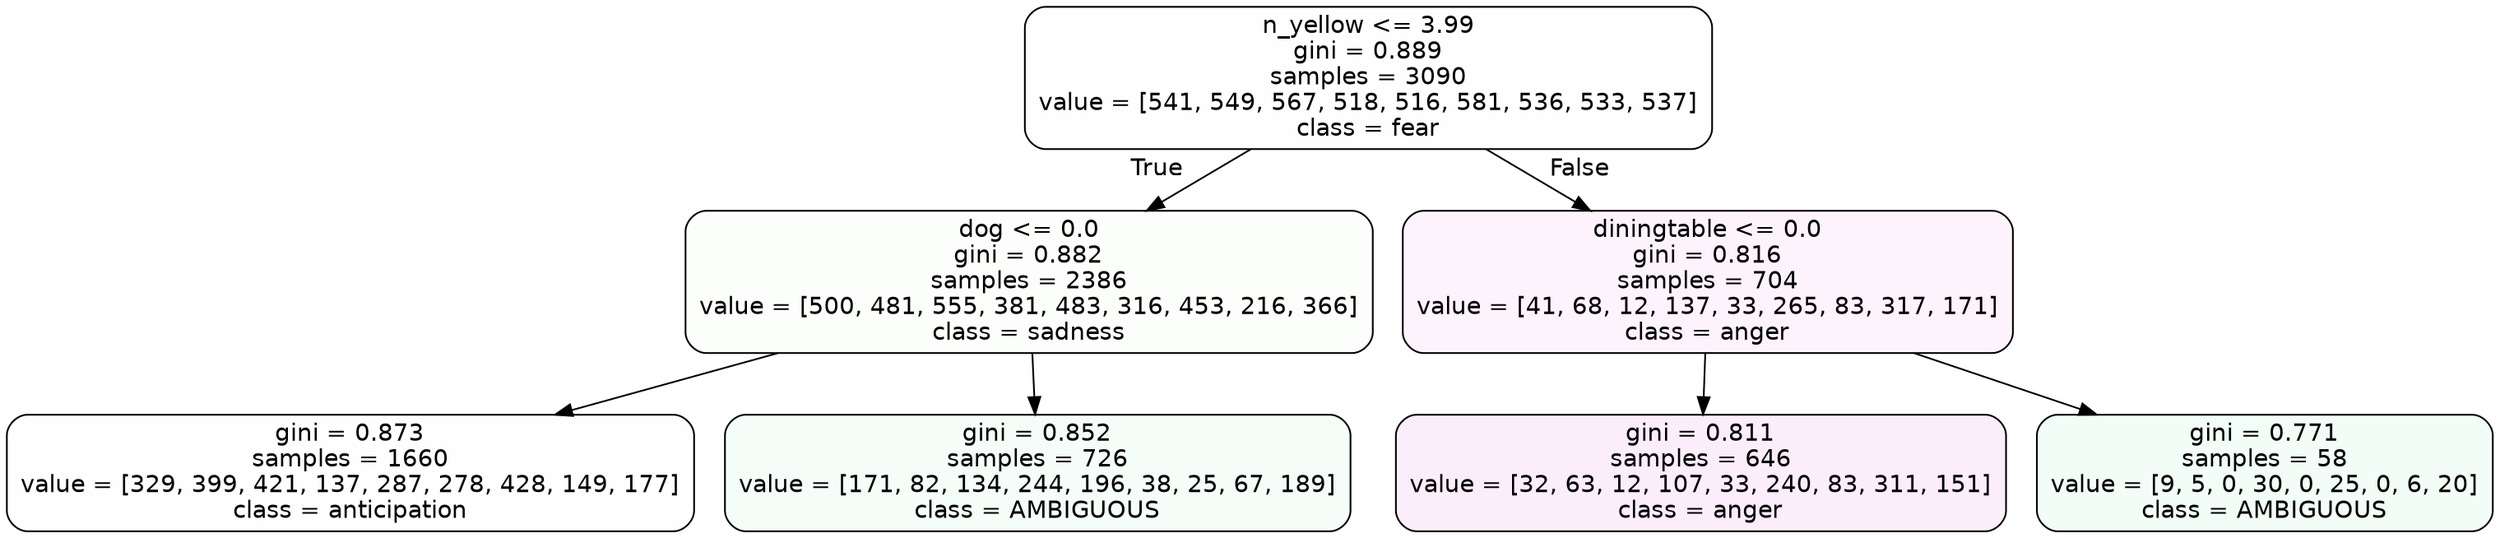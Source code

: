 digraph Tree {
node [shape=box, style="filled, rounded", color="black", fontname=helvetica] ;
edge [fontname=helvetica] ;
0 [label="n_yellow <= 3.99\ngini = 0.889\nsamples = 3090\nvalue = [541, 549, 567, 518, 516, 581, 536, 533, 537]\nclass = fear", fillcolor="#3964e501"] ;
1 [label="dog <= 0.0\ngini = 0.882\nsamples = 2386\nvalue = [500, 481, 555, 381, 483, 316, 453, 216, 366]\nclass = sadness", fillcolor="#64e53904"] ;
0 -> 1 [labeldistance=2.5, labelangle=45, headlabel="True"] ;
2 [label="gini = 0.873\nsamples = 1660\nvalue = [329, 399, 421, 137, 287, 278, 428, 149, 177]\nclass = anticipation", fillcolor="#8139e501"] ;
1 -> 2 ;
3 [label="gini = 0.852\nsamples = 726\nvalue = [171, 82, 134, 244, 196, 38, 25, 67, 189]\nclass = AMBIGUOUS", fillcolor="#39e5810d"] ;
1 -> 3 ;
4 [label="diningtable <= 0.0\ngini = 0.816\nsamples = 704\nvalue = [41, 68, 12, 137, 33, 265, 83, 317, 171]\nclass = anger", fillcolor="#e539d70f"] ;
0 -> 4 [labeldistance=2.5, labelangle=-45, headlabel="False"] ;
5 [label="gini = 0.811\nsamples = 646\nvalue = [32, 63, 12, 107, 33, 240, 83, 311, 151]\nclass = anger", fillcolor="#e539d717"] ;
4 -> 5 ;
6 [label="gini = 0.771\nsamples = 58\nvalue = [9, 5, 0, 30, 0, 25, 0, 6, 20]\nclass = AMBIGUOUS", fillcolor="#39e58112"] ;
4 -> 6 ;
}